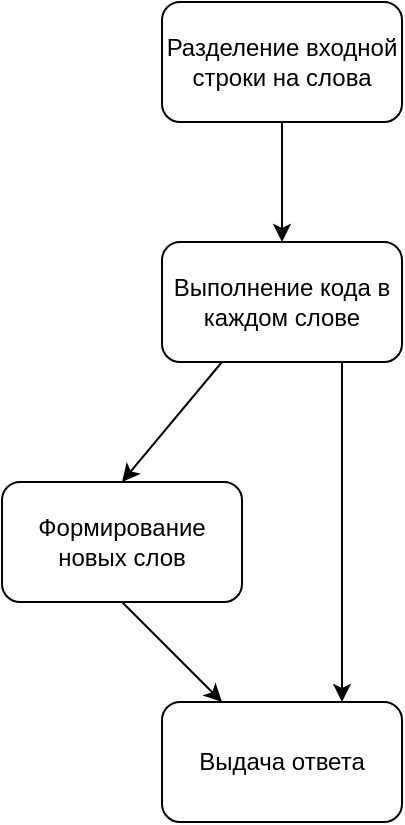 <mxfile version="20.2.8" type="device"><diagram id="M58kzX_n5YfUpocRl9Z3" name="Страница 1"><mxGraphModel dx="1350" dy="778" grid="1" gridSize="10" guides="1" tooltips="1" connect="1" arrows="1" fold="1" page="1" pageScale="1" pageWidth="827" pageHeight="1169" math="0" shadow="0"><root><mxCell id="0"/><mxCell id="1" parent="0"/><mxCell id="h8SOAIHOeKRlmRspTmNA-9" style="edgeStyle=none;rounded=0;orthogonalLoop=1;jettySize=auto;html=1;exitX=0.5;exitY=1;exitDx=0;exitDy=0;entryX=0.5;entryY=0;entryDx=0;entryDy=0;" edge="1" parent="1" source="h8SOAIHOeKRlmRspTmNA-1" target="h8SOAIHOeKRlmRspTmNA-2"><mxGeometry relative="1" as="geometry"/></mxCell><mxCell id="h8SOAIHOeKRlmRspTmNA-1" value="Разделение входной строки на слова" style="rounded=1;whiteSpace=wrap;html=1;" vertex="1" parent="1"><mxGeometry x="160" y="90" width="120" height="60" as="geometry"/></mxCell><mxCell id="h8SOAIHOeKRlmRspTmNA-7" style="rounded=0;orthogonalLoop=1;jettySize=auto;html=1;exitX=0.25;exitY=1;exitDx=0;exitDy=0;entryX=0.5;entryY=0;entryDx=0;entryDy=0;" edge="1" parent="1" source="h8SOAIHOeKRlmRspTmNA-2" target="h8SOAIHOeKRlmRspTmNA-3"><mxGeometry relative="1" as="geometry"/></mxCell><mxCell id="h8SOAIHOeKRlmRspTmNA-8" style="edgeStyle=none;rounded=0;orthogonalLoop=1;jettySize=auto;html=1;exitX=0.75;exitY=1;exitDx=0;exitDy=0;entryX=0.75;entryY=0;entryDx=0;entryDy=0;" edge="1" parent="1" source="h8SOAIHOeKRlmRspTmNA-2" target="h8SOAIHOeKRlmRspTmNA-4"><mxGeometry relative="1" as="geometry"/></mxCell><mxCell id="h8SOAIHOeKRlmRspTmNA-2" value="Выполнение кода в каждом слове" style="rounded=1;whiteSpace=wrap;html=1;" vertex="1" parent="1"><mxGeometry x="160" y="210" width="120" height="60" as="geometry"/></mxCell><mxCell id="h8SOAIHOeKRlmRspTmNA-10" style="edgeStyle=none;rounded=0;orthogonalLoop=1;jettySize=auto;html=1;exitX=0.5;exitY=1;exitDx=0;exitDy=0;entryX=0.25;entryY=0;entryDx=0;entryDy=0;" edge="1" parent="1" source="h8SOAIHOeKRlmRspTmNA-3" target="h8SOAIHOeKRlmRspTmNA-4"><mxGeometry relative="1" as="geometry"/></mxCell><mxCell id="h8SOAIHOeKRlmRspTmNA-3" value="Формирование новых слов" style="rounded=1;whiteSpace=wrap;html=1;" vertex="1" parent="1"><mxGeometry x="80" y="330" width="120" height="60" as="geometry"/></mxCell><mxCell id="h8SOAIHOeKRlmRspTmNA-4" value="Выдача ответа" style="rounded=1;whiteSpace=wrap;html=1;" vertex="1" parent="1"><mxGeometry x="160" y="440" width="120" height="60" as="geometry"/></mxCell></root></mxGraphModel></diagram></mxfile>